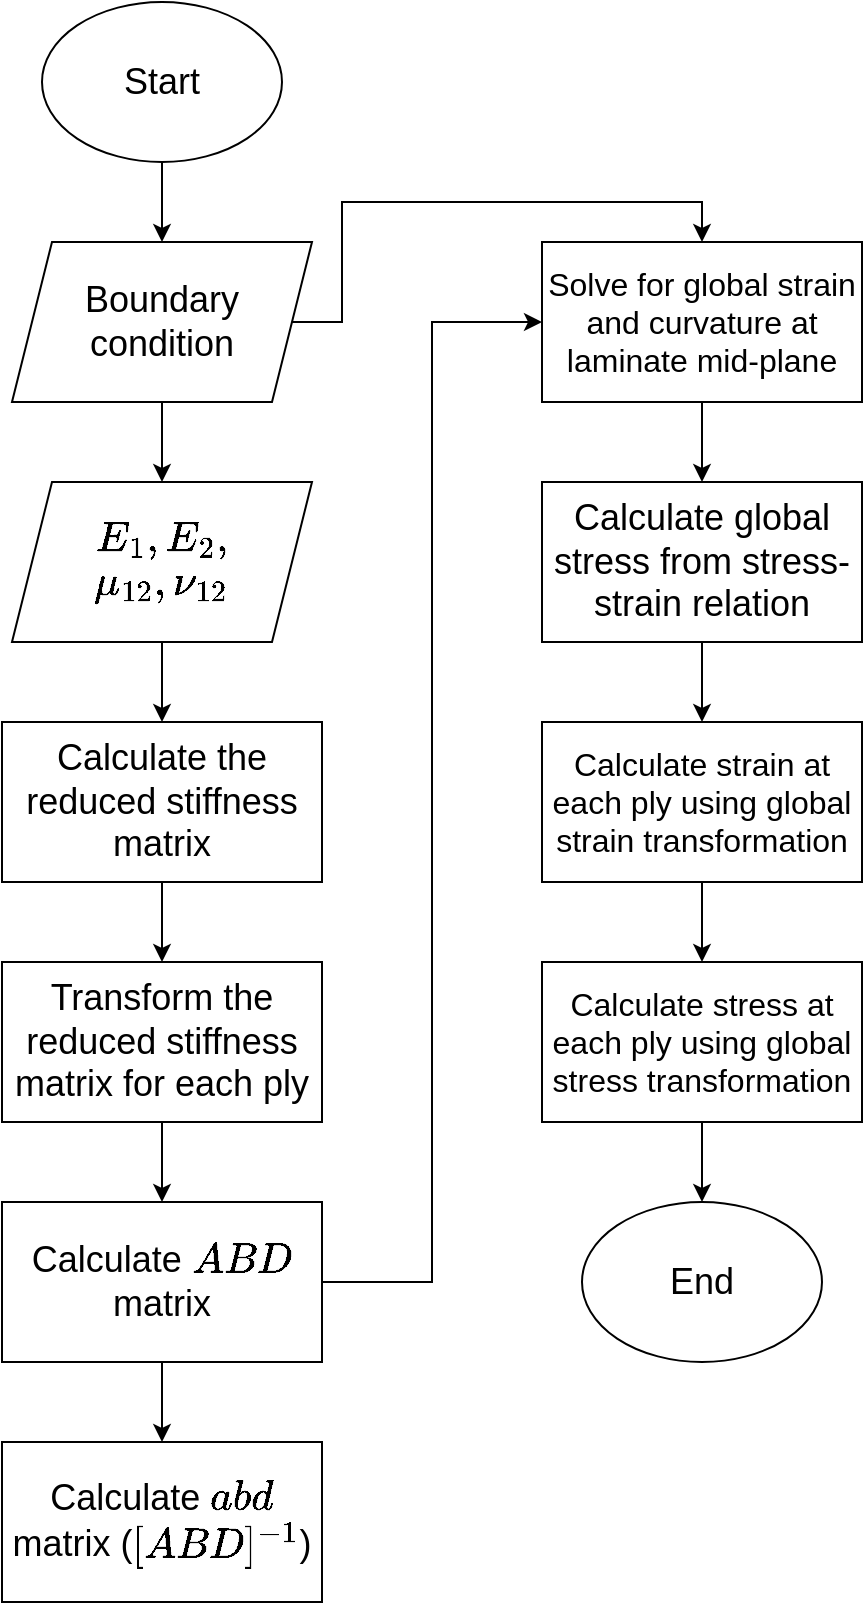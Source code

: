 <mxfile version="20.2.3" type="device"><diagram id="C5RBs43oDa-KdzZeNtuy" name="Page-1"><mxGraphModel dx="1597" dy="998" grid="1" gridSize="10" guides="1" tooltips="1" connect="1" arrows="1" fold="1" page="1" pageScale="1" pageWidth="827" pageHeight="1169" math="1" shadow="0"><root><mxCell id="WIyWlLk6GJQsqaUBKTNV-0"/><mxCell id="WIyWlLk6GJQsqaUBKTNV-1" parent="WIyWlLk6GJQsqaUBKTNV-0"/><mxCell id="M5yqByMSNrzVc_9Kp1qV-30" style="edgeStyle=orthogonalEdgeStyle;rounded=0;orthogonalLoop=1;jettySize=auto;html=1;entryX=0.5;entryY=0;entryDx=0;entryDy=0;fontSize=16;" edge="1" parent="WIyWlLk6GJQsqaUBKTNV-1" source="XXdd07FeY-ORU1f5f1WX-1" target="M5yqByMSNrzVc_9Kp1qV-5"><mxGeometry relative="1" as="geometry"/></mxCell><mxCell id="XXdd07FeY-ORU1f5f1WX-1" value="Start" style="ellipse;whiteSpace=wrap;html=1;fontSize=18;" parent="WIyWlLk6GJQsqaUBKTNV-1" vertex="1"><mxGeometry x="70" y="100" width="120" height="80" as="geometry"/></mxCell><mxCell id="M5yqByMSNrzVc_9Kp1qV-13" style="edgeStyle=orthogonalEdgeStyle;rounded=0;orthogonalLoop=1;jettySize=auto;html=1;entryX=0.5;entryY=0;entryDx=0;entryDy=0;fontSize=16;" edge="1" parent="WIyWlLk6GJQsqaUBKTNV-1" source="XXdd07FeY-ORU1f5f1WX-2" target="M5yqByMSNrzVc_9Kp1qV-1"><mxGeometry relative="1" as="geometry"/></mxCell><mxCell id="XXdd07FeY-ORU1f5f1WX-2" value="\(E_1, E_2,\)&lt;br&gt;\(\mu_{12}, \nu_{12}\)" style="shape=parallelogram;perimeter=parallelogramPerimeter;whiteSpace=wrap;html=1;fixedSize=1;fontSize=18;" parent="WIyWlLk6GJQsqaUBKTNV-1" vertex="1"><mxGeometry x="55" y="340" width="150" height="80" as="geometry"/></mxCell><mxCell id="M5yqByMSNrzVc_9Kp1qV-14" style="edgeStyle=orthogonalEdgeStyle;rounded=0;orthogonalLoop=1;jettySize=auto;html=1;entryX=0.5;entryY=0;entryDx=0;entryDy=0;fontSize=16;" edge="1" parent="WIyWlLk6GJQsqaUBKTNV-1" source="M5yqByMSNrzVc_9Kp1qV-1" target="M5yqByMSNrzVc_9Kp1qV-2"><mxGeometry relative="1" as="geometry"/></mxCell><mxCell id="M5yqByMSNrzVc_9Kp1qV-1" value="&lt;font style=&quot;font-size: 18px;&quot;&gt;Calculate the reduced stiffness matrix&lt;/font&gt;" style="rounded=0;whiteSpace=wrap;html=1;" vertex="1" parent="WIyWlLk6GJQsqaUBKTNV-1"><mxGeometry x="50" y="460" width="160" height="80" as="geometry"/></mxCell><mxCell id="M5yqByMSNrzVc_9Kp1qV-15" style="edgeStyle=orthogonalEdgeStyle;rounded=0;orthogonalLoop=1;jettySize=auto;html=1;entryX=0.5;entryY=0;entryDx=0;entryDy=0;fontSize=16;" edge="1" parent="WIyWlLk6GJQsqaUBKTNV-1" source="M5yqByMSNrzVc_9Kp1qV-2" target="M5yqByMSNrzVc_9Kp1qV-3"><mxGeometry relative="1" as="geometry"/></mxCell><mxCell id="M5yqByMSNrzVc_9Kp1qV-2" value="&lt;span style=&quot;font-size: 18px;&quot;&gt;Transform the reduced stiffness matrix for each ply&lt;/span&gt;" style="rounded=0;whiteSpace=wrap;html=1;" vertex="1" parent="WIyWlLk6GJQsqaUBKTNV-1"><mxGeometry x="50" y="580" width="160" height="80" as="geometry"/></mxCell><mxCell id="M5yqByMSNrzVc_9Kp1qV-16" style="edgeStyle=orthogonalEdgeStyle;rounded=0;orthogonalLoop=1;jettySize=auto;html=1;entryX=0.5;entryY=0;entryDx=0;entryDy=0;fontSize=16;" edge="1" parent="WIyWlLk6GJQsqaUBKTNV-1" source="M5yqByMSNrzVc_9Kp1qV-3" target="M5yqByMSNrzVc_9Kp1qV-4"><mxGeometry relative="1" as="geometry"/></mxCell><mxCell id="M5yqByMSNrzVc_9Kp1qV-28" style="edgeStyle=orthogonalEdgeStyle;rounded=0;orthogonalLoop=1;jettySize=auto;html=1;entryX=0;entryY=0.5;entryDx=0;entryDy=0;fontSize=16;" edge="1" parent="WIyWlLk6GJQsqaUBKTNV-1" source="M5yqByMSNrzVc_9Kp1qV-3" target="M5yqByMSNrzVc_9Kp1qV-6"><mxGeometry relative="1" as="geometry"/></mxCell><mxCell id="M5yqByMSNrzVc_9Kp1qV-3" value="&lt;span style=&quot;font-size: 18px;&quot;&gt;Calculate \(ABD\) matrix&lt;/span&gt;" style="rounded=0;whiteSpace=wrap;html=1;" vertex="1" parent="WIyWlLk6GJQsqaUBKTNV-1"><mxGeometry x="50" y="700" width="160" height="80" as="geometry"/></mxCell><mxCell id="M5yqByMSNrzVc_9Kp1qV-4" value="&lt;span style=&quot;font-size: 18px;&quot;&gt;Calculate \(abd\) matrix (\([ABD]^{-1}\))&lt;/span&gt;" style="rounded=0;whiteSpace=wrap;html=1;" vertex="1" parent="WIyWlLk6GJQsqaUBKTNV-1"><mxGeometry x="50" y="820" width="160" height="80" as="geometry"/></mxCell><mxCell id="M5yqByMSNrzVc_9Kp1qV-31" style="edgeStyle=orthogonalEdgeStyle;rounded=0;orthogonalLoop=1;jettySize=auto;html=1;entryX=0.5;entryY=0;entryDx=0;entryDy=0;fontSize=16;" edge="1" parent="WIyWlLk6GJQsqaUBKTNV-1" source="M5yqByMSNrzVc_9Kp1qV-5" target="XXdd07FeY-ORU1f5f1WX-2"><mxGeometry relative="1" as="geometry"/></mxCell><mxCell id="M5yqByMSNrzVc_9Kp1qV-32" style="edgeStyle=orthogonalEdgeStyle;rounded=0;orthogonalLoop=1;jettySize=auto;html=1;entryX=0.5;entryY=0;entryDx=0;entryDy=0;fontSize=16;" edge="1" parent="WIyWlLk6GJQsqaUBKTNV-1" source="M5yqByMSNrzVc_9Kp1qV-5" target="M5yqByMSNrzVc_9Kp1qV-6"><mxGeometry relative="1" as="geometry"><Array as="points"><mxPoint x="220" y="260"/><mxPoint x="220" y="200"/><mxPoint x="400" y="200"/></Array></mxGeometry></mxCell><mxCell id="M5yqByMSNrzVc_9Kp1qV-5" value="Boundary condition" style="shape=parallelogram;perimeter=parallelogramPerimeter;whiteSpace=wrap;html=1;fixedSize=1;fontSize=18;" vertex="1" parent="WIyWlLk6GJQsqaUBKTNV-1"><mxGeometry x="55" y="220" width="150" height="80" as="geometry"/></mxCell><mxCell id="M5yqByMSNrzVc_9Kp1qV-20" style="edgeStyle=orthogonalEdgeStyle;rounded=0;orthogonalLoop=1;jettySize=auto;html=1;entryX=0.5;entryY=0;entryDx=0;entryDy=0;fontSize=16;" edge="1" parent="WIyWlLk6GJQsqaUBKTNV-1" source="M5yqByMSNrzVc_9Kp1qV-6" target="M5yqByMSNrzVc_9Kp1qV-7"><mxGeometry relative="1" as="geometry"/></mxCell><mxCell id="M5yqByMSNrzVc_9Kp1qV-6" value="&lt;font style=&quot;font-size: 16px;&quot;&gt;Solve for global strain and curvature at laminate mid-plane&lt;/font&gt;" style="rounded=0;whiteSpace=wrap;html=1;fontSize=16;" vertex="1" parent="WIyWlLk6GJQsqaUBKTNV-1"><mxGeometry x="320" y="220" width="160" height="80" as="geometry"/></mxCell><mxCell id="M5yqByMSNrzVc_9Kp1qV-21" style="edgeStyle=orthogonalEdgeStyle;rounded=0;orthogonalLoop=1;jettySize=auto;html=1;entryX=0.5;entryY=0;entryDx=0;entryDy=0;fontSize=16;" edge="1" parent="WIyWlLk6GJQsqaUBKTNV-1" source="M5yqByMSNrzVc_9Kp1qV-7" target="M5yqByMSNrzVc_9Kp1qV-8"><mxGeometry relative="1" as="geometry"/></mxCell><mxCell id="M5yqByMSNrzVc_9Kp1qV-7" value="&lt;font style=&quot;font-size: 18px;&quot;&gt;Calculate global stress from stress-strain relation&lt;/font&gt;" style="rounded=0;whiteSpace=wrap;html=1;" vertex="1" parent="WIyWlLk6GJQsqaUBKTNV-1"><mxGeometry x="320" y="340" width="160" height="80" as="geometry"/></mxCell><mxCell id="M5yqByMSNrzVc_9Kp1qV-22" style="edgeStyle=orthogonalEdgeStyle;rounded=0;orthogonalLoop=1;jettySize=auto;html=1;entryX=0.5;entryY=0;entryDx=0;entryDy=0;fontSize=16;" edge="1" parent="WIyWlLk6GJQsqaUBKTNV-1" source="M5yqByMSNrzVc_9Kp1qV-8" target="M5yqByMSNrzVc_9Kp1qV-9"><mxGeometry relative="1" as="geometry"/></mxCell><mxCell id="M5yqByMSNrzVc_9Kp1qV-8" value="&lt;font style=&quot;font-size: 16px;&quot;&gt;Calculate strain at each ply using global strain transformation&lt;/font&gt;" style="rounded=0;whiteSpace=wrap;html=1;" vertex="1" parent="WIyWlLk6GJQsqaUBKTNV-1"><mxGeometry x="320" y="460" width="160" height="80" as="geometry"/></mxCell><mxCell id="M5yqByMSNrzVc_9Kp1qV-33" style="edgeStyle=orthogonalEdgeStyle;rounded=0;orthogonalLoop=1;jettySize=auto;html=1;entryX=0.5;entryY=0;entryDx=0;entryDy=0;fontSize=16;" edge="1" parent="WIyWlLk6GJQsqaUBKTNV-1" source="M5yqByMSNrzVc_9Kp1qV-9" target="M5yqByMSNrzVc_9Kp1qV-10"><mxGeometry relative="1" as="geometry"/></mxCell><mxCell id="M5yqByMSNrzVc_9Kp1qV-9" value="&lt;font style=&quot;font-size: 16px;&quot;&gt;Calculate stress at each ply using global stress transformation&lt;/font&gt;" style="rounded=0;whiteSpace=wrap;html=1;fontSize=16;" vertex="1" parent="WIyWlLk6GJQsqaUBKTNV-1"><mxGeometry x="320" y="580" width="160" height="80" as="geometry"/></mxCell><mxCell id="M5yqByMSNrzVc_9Kp1qV-10" value="End" style="ellipse;whiteSpace=wrap;html=1;fontSize=18;" vertex="1" parent="WIyWlLk6GJQsqaUBKTNV-1"><mxGeometry x="340" y="700" width="120" height="80" as="geometry"/></mxCell></root></mxGraphModel></diagram></mxfile>